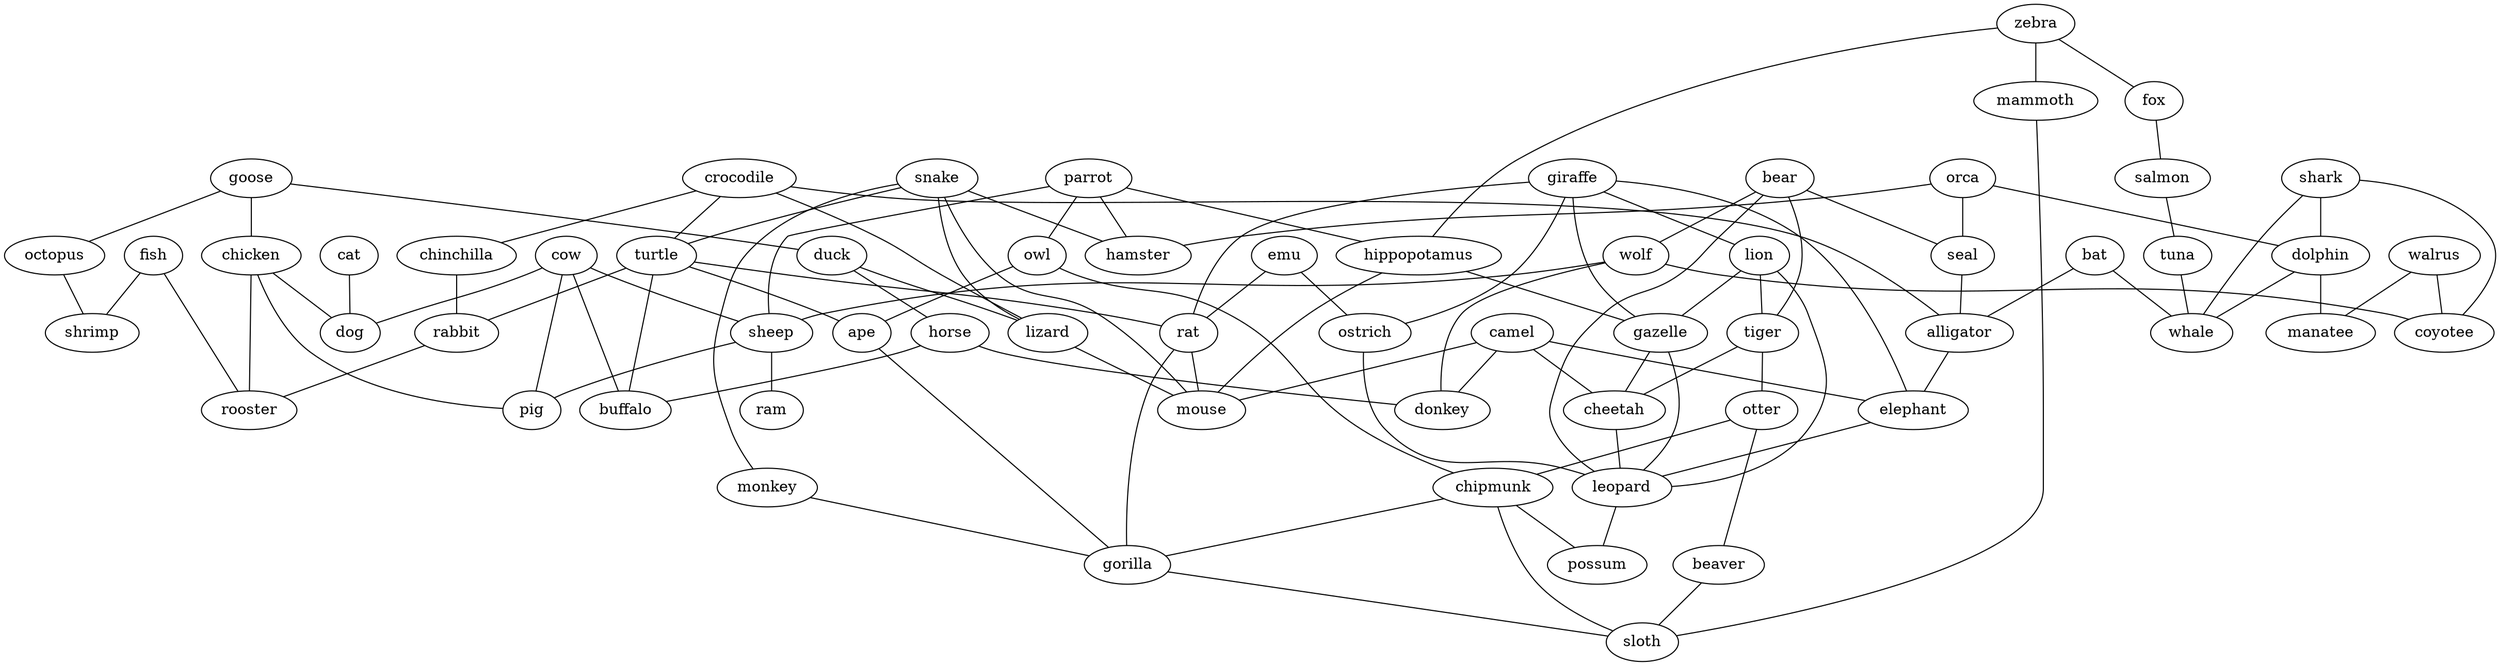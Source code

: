 strict graph  {
	camel -- donkey	 [weight=1];
	camel -- mouse	 [weight=1];
	camel -- elephant	 [weight=1];
	camel -- cheetah	 [weight=1];
	crocodile -- turtle	 [weight=1];
	crocodile -- alligator	 [weight=1];
	crocodile -- chinchilla	 [weight=1];
	crocodile -- lizard	 [weight=1];
	bear -- seal	 [weight=1];
	bear -- wolf	 [weight=1];
	bear -- tiger	 [weight=1];
	bear -- leopard	 [weight=1];
	giraffe -- lion	 [weight=1];
	giraffe -- ostrich	 [weight=1];
	giraffe -- gazelle	 [weight=1];
	giraffe -- rat	 [weight=1];
	giraffe -- elephant	 [weight=1];
	snake -- turtle	 [weight=1];
	snake -- hamster	 [weight=1];
	snake -- monkey	 [weight=1];
	snake -- lizard	 [weight=1];
	snake -- mouse	 [weight=1];
	bat -- alligator	 [weight=1];
	bat -- whale	 [weight=1];
	parrot -- hippopotamus	 [weight=1];
	parrot -- hamster	 [weight=1];
	parrot -- owl	 [weight=1];
	parrot -- sheep	 [weight=1];
	emu -- ostrich	 [weight=1];
	emu -- rat	 [weight=1];
	walrus -- coyotee	 [weight=1];
	walrus -- manatee	 [weight=1];
	orca -- seal	 [weight=1];
	orca -- hamster	 [weight=1];
	orca -- dolphin	 [weight=1];
	turtle -- ape	 [weight=1];
	turtle -- rabbit	 [weight=1];
	turtle -- rat	 [weight=1];
	turtle -- buffalo	 [weight=1];
	fish -- rooster	 [weight=1];
	fish -- shrimp	 [weight=1];
	goose -- chicken	 [weight=1];
	goose -- octopus	 [weight=1];
	goose -- duck	 [weight=1];
	lion -- gazelle	 [weight=1];
	lion -- tiger	 [weight=1];
	lion -- leopard	 [weight=1];
	zebra -- hippopotamus	 [weight=1];
	zebra -- fox	 [weight=1];
	zebra -- mammoth	 [weight=1];
	seal -- alligator	 [weight=1];
	chicken -- rooster	 [weight=1];
	chicken -- pig	 [weight=1];
	chicken -- dog	 [weight=1];
	hippopotamus -- gazelle	 [weight=1];
	hippopotamus -- mouse	 [weight=1];
	fox -- salmon	 [weight=1];
	salmon -- tuna	 [weight=1];
	cow -- sheep	 [weight=1];
	cow -- pig	 [weight=1];
	cow -- buffalo	 [weight=1];
	cow -- dog	 [weight=1];
	ostrich -- leopard	 [weight=1];
	wolf -- sheep	 [weight=1];
	wolf -- donkey	 [weight=1];
	wolf -- coyotee	 [weight=1];
	octopus -- shrimp	 [weight=1];
	owl -- ape	 [weight=1];
	owl -- chipmunk	 [weight=1];
	gazelle -- cheetah	 [weight=1];
	gazelle -- leopard	 [weight=1];
	shark -- dolphin	 [weight=1];
	shark -- coyotee	 [weight=1];
	shark -- whale	 [weight=1];
	duck -- horse	 [weight=1];
	duck -- lizard	 [weight=1];
	tuna -- whale	 [weight=1];
	ape -- gorilla	 [weight=1];
	sheep -- ram	 [weight=1];
	sheep -- pig	 [weight=1];
	horse -- donkey	 [weight=1];
	horse -- buffalo	 [weight=1];
	monkey -- gorilla	 [weight=1];
	alligator -- elephant	 [weight=1];
	chinchilla -- rabbit	 [weight=1];
	tiger -- otter	 [weight=1];
	tiger -- cheetah	 [weight=1];
	rabbit -- rooster	 [weight=1];
	otter -- chipmunk	 [weight=1];
	otter -- beaver	 [weight=1];
	cat -- dog	 [weight=1];
	lizard -- mouse	 [weight=1];
	chipmunk -- possum	 [weight=1];
	chipmunk -- gorilla	 [weight=1];
	chipmunk -- sloth	 [weight=1];
	dolphin -- manatee	 [weight=1];
	dolphin -- whale	 [weight=1];
	rat -- mouse	 [weight=1];
	rat -- gorilla	 [weight=1];
	beaver -- sloth	 [weight=1];
	elephant -- leopard	 [weight=1];
	cheetah -- leopard	 [weight=1];
	leopard -- possum	 [weight=1];
	gorilla -- sloth	 [weight=1];
	mammoth -- sloth	 [weight=1];
}
